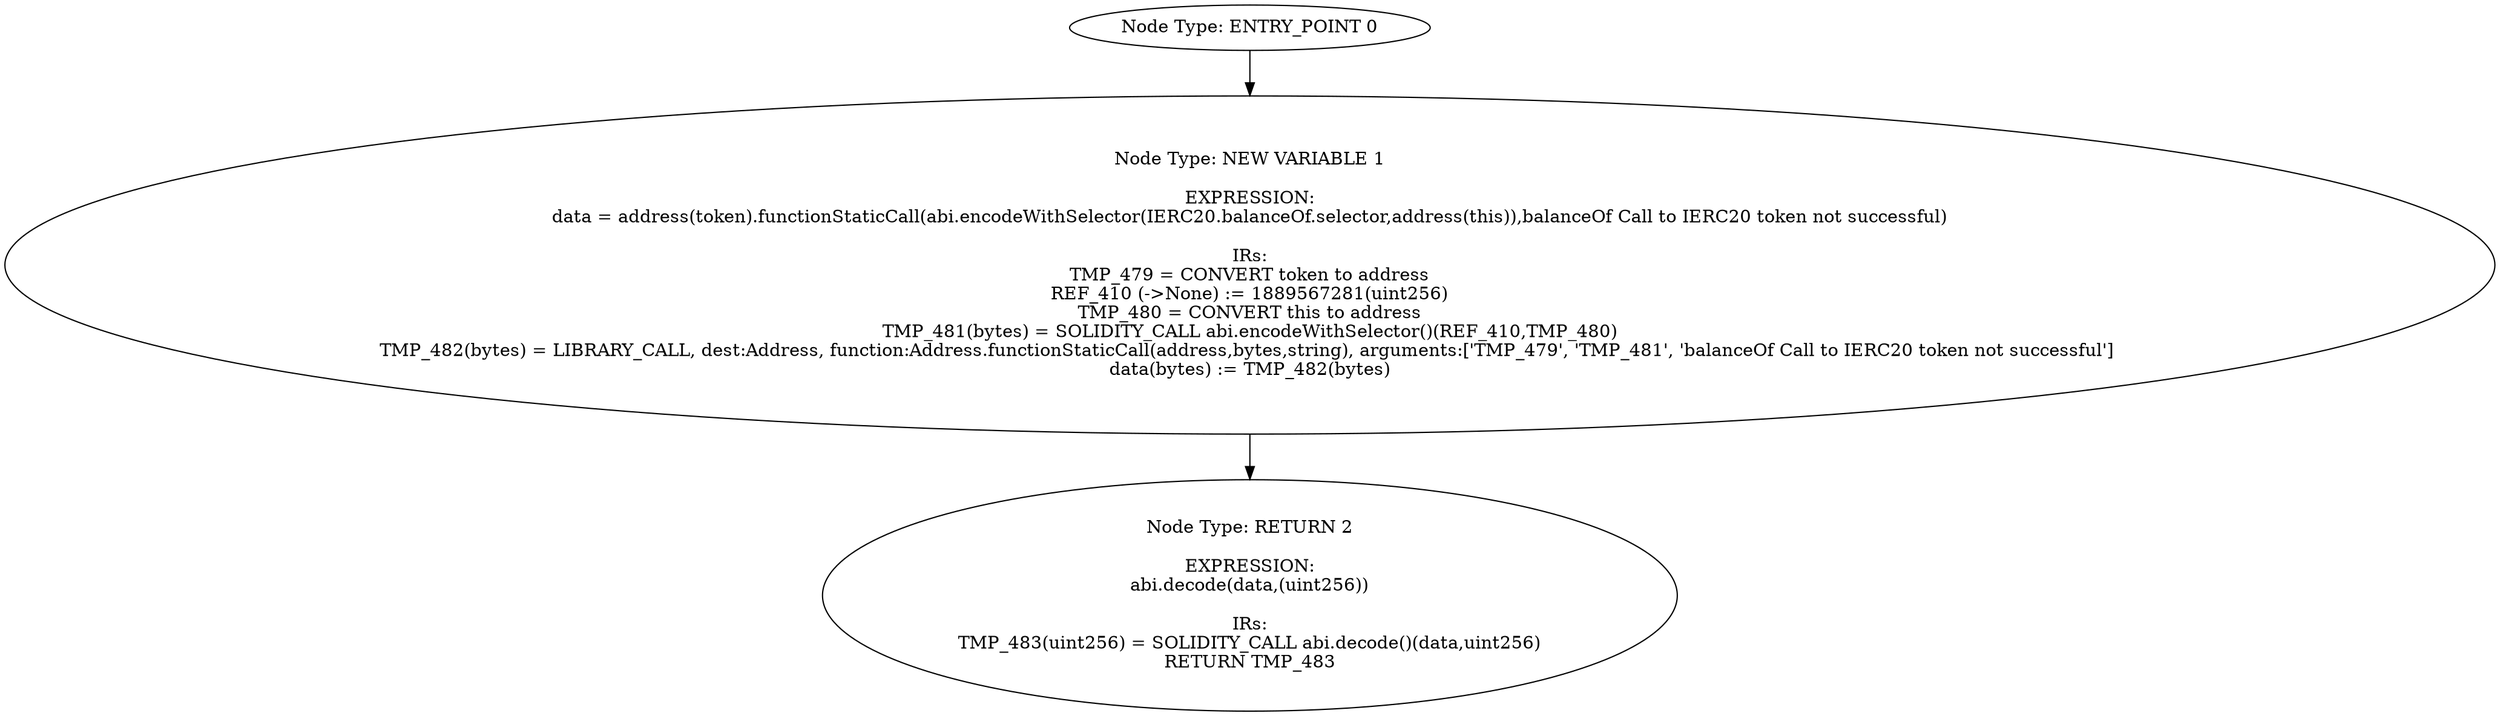 digraph{
0[label="Node Type: ENTRY_POINT 0
"];
0->1;
1[label="Node Type: NEW VARIABLE 1

EXPRESSION:
data = address(token).functionStaticCall(abi.encodeWithSelector(IERC20.balanceOf.selector,address(this)),balanceOf Call to IERC20 token not successful)

IRs:
TMP_479 = CONVERT token to address
REF_410 (->None) := 1889567281(uint256)
TMP_480 = CONVERT this to address
TMP_481(bytes) = SOLIDITY_CALL abi.encodeWithSelector()(REF_410,TMP_480)
TMP_482(bytes) = LIBRARY_CALL, dest:Address, function:Address.functionStaticCall(address,bytes,string), arguments:['TMP_479', 'TMP_481', 'balanceOf Call to IERC20 token not successful'] 
data(bytes) := TMP_482(bytes)"];
1->2;
2[label="Node Type: RETURN 2

EXPRESSION:
abi.decode(data,(uint256))

IRs:
TMP_483(uint256) = SOLIDITY_CALL abi.decode()(data,uint256)
RETURN TMP_483"];
}
